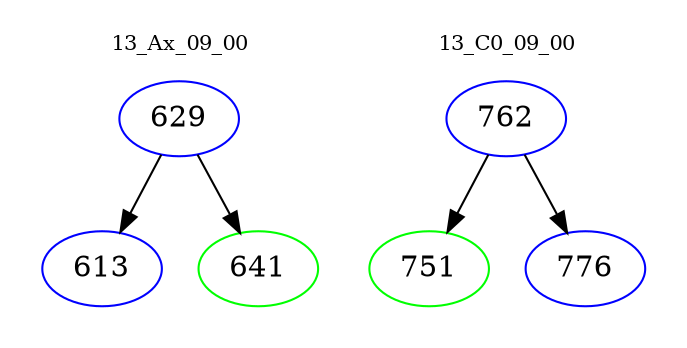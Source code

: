 digraph{
subgraph cluster_0 {
color = white
label = "13_Ax_09_00";
fontsize=10;
T0_629 [label="629", color="blue"]
T0_629 -> T0_613 [color="black"]
T0_613 [label="613", color="blue"]
T0_629 -> T0_641 [color="black"]
T0_641 [label="641", color="green"]
}
subgraph cluster_1 {
color = white
label = "13_C0_09_00";
fontsize=10;
T1_762 [label="762", color="blue"]
T1_762 -> T1_751 [color="black"]
T1_751 [label="751", color="green"]
T1_762 -> T1_776 [color="black"]
T1_776 [label="776", color="blue"]
}
}
